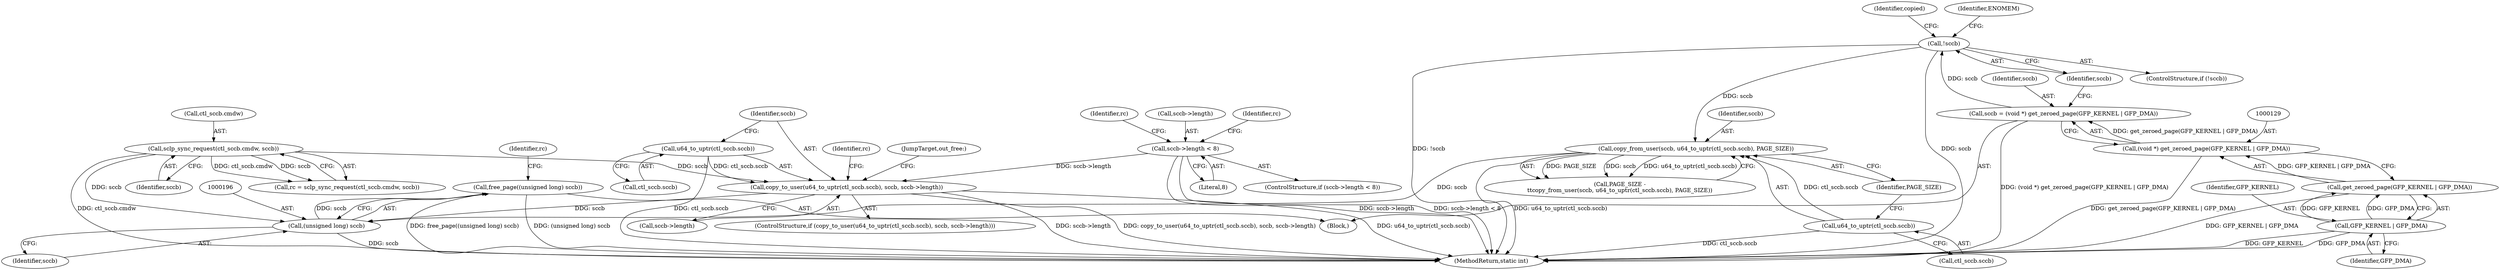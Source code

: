 digraph "0_linux_532c34b5fbf1687df63b3fcd5b2846312ac943c6@API" {
"1000194" [label="(Call,free_page((unsigned long) sccb))"];
"1000195" [label="(Call,(unsigned long) sccb)"];
"1000180" [label="(Call,copy_to_user(u64_to_uptr(ctl_sccb.sccb), sccb, sccb->length))"];
"1000181" [label="(Call,u64_to_uptr(ctl_sccb.sccb))"];
"1000171" [label="(Call,sclp_sync_request(ctl_sccb.cmdw, sccb))"];
"1000158" [label="(Call,sccb->length < 8)"];
"1000144" [label="(Call,copy_from_user(sccb, u64_to_uptr(ctl_sccb.sccb), PAGE_SIZE))"];
"1000135" [label="(Call,!sccb)"];
"1000126" [label="(Call,sccb = (void *) get_zeroed_page(GFP_KERNEL | GFP_DMA))"];
"1000128" [label="(Call,(void *) get_zeroed_page(GFP_KERNEL | GFP_DMA))"];
"1000130" [label="(Call,get_zeroed_page(GFP_KERNEL | GFP_DMA))"];
"1000131" [label="(Call,GFP_KERNEL | GFP_DMA)"];
"1000146" [label="(Call,u64_to_uptr(ctl_sccb.sccb))"];
"1000150" [label="(Identifier,PAGE_SIZE)"];
"1000171" [label="(Call,sclp_sync_request(ctl_sccb.cmdw, sccb))"];
"1000141" [label="(Identifier,copied)"];
"1000102" [label="(Block,)"];
"1000126" [label="(Call,sccb = (void *) get_zeroed_page(GFP_KERNEL | GFP_DMA))"];
"1000162" [label="(Literal,8)"];
"1000146" [label="(Call,u64_to_uptr(ctl_sccb.sccb))"];
"1000193" [label="(JumpTarget,out_free:)"];
"1000147" [label="(Call,ctl_sccb.sccb)"];
"1000165" [label="(Identifier,rc)"];
"1000197" [label="(Identifier,sccb)"];
"1000180" [label="(Call,copy_to_user(u64_to_uptr(ctl_sccb.sccb), sccb, sccb->length))"];
"1000127" [label="(Identifier,sccb)"];
"1000175" [label="(Identifier,sccb)"];
"1000195" [label="(Call,(unsigned long) sccb)"];
"1000194" [label="(Call,free_page((unsigned long) sccb))"];
"1000157" [label="(ControlStructure,if (sccb->length < 8))"];
"1000139" [label="(Identifier,ENOMEM)"];
"1000182" [label="(Call,ctl_sccb.sccb)"];
"1000159" [label="(Call,sccb->length)"];
"1000170" [label="(Identifier,rc)"];
"1000186" [label="(Call,sccb->length)"];
"1000190" [label="(Identifier,rc)"];
"1000136" [label="(Identifier,sccb)"];
"1000131" [label="(Call,GFP_KERNEL | GFP_DMA)"];
"1000132" [label="(Identifier,GFP_KERNEL)"];
"1000200" [label="(MethodReturn,static int)"];
"1000128" [label="(Call,(void *) get_zeroed_page(GFP_KERNEL | GFP_DMA))"];
"1000133" [label="(Identifier,GFP_DMA)"];
"1000158" [label="(Call,sccb->length < 8)"];
"1000179" [label="(ControlStructure,if (copy_to_user(u64_to_uptr(ctl_sccb.sccb), sccb, sccb->length)))"];
"1000199" [label="(Identifier,rc)"];
"1000134" [label="(ControlStructure,if (!sccb))"];
"1000169" [label="(Call,rc = sclp_sync_request(ctl_sccb.cmdw, sccb))"];
"1000145" [label="(Identifier,sccb)"];
"1000172" [label="(Call,ctl_sccb.cmdw)"];
"1000142" [label="(Call,PAGE_SIZE -\n\t\tcopy_from_user(sccb, u64_to_uptr(ctl_sccb.sccb), PAGE_SIZE))"];
"1000135" [label="(Call,!sccb)"];
"1000181" [label="(Call,u64_to_uptr(ctl_sccb.sccb))"];
"1000185" [label="(Identifier,sccb)"];
"1000144" [label="(Call,copy_from_user(sccb, u64_to_uptr(ctl_sccb.sccb), PAGE_SIZE))"];
"1000130" [label="(Call,get_zeroed_page(GFP_KERNEL | GFP_DMA))"];
"1000194" -> "1000102"  [label="AST: "];
"1000194" -> "1000195"  [label="CFG: "];
"1000195" -> "1000194"  [label="AST: "];
"1000199" -> "1000194"  [label="CFG: "];
"1000194" -> "1000200"  [label="DDG: free_page((unsigned long) sccb)"];
"1000194" -> "1000200"  [label="DDG: (unsigned long) sccb"];
"1000195" -> "1000194"  [label="DDG: sccb"];
"1000195" -> "1000197"  [label="CFG: "];
"1000196" -> "1000195"  [label="AST: "];
"1000197" -> "1000195"  [label="AST: "];
"1000195" -> "1000200"  [label="DDG: sccb"];
"1000180" -> "1000195"  [label="DDG: sccb"];
"1000144" -> "1000195"  [label="DDG: sccb"];
"1000171" -> "1000195"  [label="DDG: sccb"];
"1000180" -> "1000179"  [label="AST: "];
"1000180" -> "1000186"  [label="CFG: "];
"1000181" -> "1000180"  [label="AST: "];
"1000185" -> "1000180"  [label="AST: "];
"1000186" -> "1000180"  [label="AST: "];
"1000190" -> "1000180"  [label="CFG: "];
"1000193" -> "1000180"  [label="CFG: "];
"1000180" -> "1000200"  [label="DDG: u64_to_uptr(ctl_sccb.sccb)"];
"1000180" -> "1000200"  [label="DDG: sccb->length"];
"1000180" -> "1000200"  [label="DDG: copy_to_user(u64_to_uptr(ctl_sccb.sccb), sccb, sccb->length)"];
"1000181" -> "1000180"  [label="DDG: ctl_sccb.sccb"];
"1000171" -> "1000180"  [label="DDG: sccb"];
"1000158" -> "1000180"  [label="DDG: sccb->length"];
"1000181" -> "1000182"  [label="CFG: "];
"1000182" -> "1000181"  [label="AST: "];
"1000185" -> "1000181"  [label="CFG: "];
"1000181" -> "1000200"  [label="DDG: ctl_sccb.sccb"];
"1000171" -> "1000169"  [label="AST: "];
"1000171" -> "1000175"  [label="CFG: "];
"1000172" -> "1000171"  [label="AST: "];
"1000175" -> "1000171"  [label="AST: "];
"1000169" -> "1000171"  [label="CFG: "];
"1000171" -> "1000200"  [label="DDG: ctl_sccb.cmdw"];
"1000171" -> "1000169"  [label="DDG: ctl_sccb.cmdw"];
"1000171" -> "1000169"  [label="DDG: sccb"];
"1000158" -> "1000157"  [label="AST: "];
"1000158" -> "1000162"  [label="CFG: "];
"1000159" -> "1000158"  [label="AST: "];
"1000162" -> "1000158"  [label="AST: "];
"1000165" -> "1000158"  [label="CFG: "];
"1000170" -> "1000158"  [label="CFG: "];
"1000158" -> "1000200"  [label="DDG: sccb->length"];
"1000158" -> "1000200"  [label="DDG: sccb->length < 8"];
"1000144" -> "1000142"  [label="AST: "];
"1000144" -> "1000150"  [label="CFG: "];
"1000145" -> "1000144"  [label="AST: "];
"1000146" -> "1000144"  [label="AST: "];
"1000150" -> "1000144"  [label="AST: "];
"1000142" -> "1000144"  [label="CFG: "];
"1000144" -> "1000200"  [label="DDG: u64_to_uptr(ctl_sccb.sccb)"];
"1000144" -> "1000142"  [label="DDG: PAGE_SIZE"];
"1000144" -> "1000142"  [label="DDG: sccb"];
"1000144" -> "1000142"  [label="DDG: u64_to_uptr(ctl_sccb.sccb)"];
"1000135" -> "1000144"  [label="DDG: sccb"];
"1000146" -> "1000144"  [label="DDG: ctl_sccb.sccb"];
"1000135" -> "1000134"  [label="AST: "];
"1000135" -> "1000136"  [label="CFG: "];
"1000136" -> "1000135"  [label="AST: "];
"1000139" -> "1000135"  [label="CFG: "];
"1000141" -> "1000135"  [label="CFG: "];
"1000135" -> "1000200"  [label="DDG: !sccb"];
"1000135" -> "1000200"  [label="DDG: sccb"];
"1000126" -> "1000135"  [label="DDG: sccb"];
"1000126" -> "1000102"  [label="AST: "];
"1000126" -> "1000128"  [label="CFG: "];
"1000127" -> "1000126"  [label="AST: "];
"1000128" -> "1000126"  [label="AST: "];
"1000136" -> "1000126"  [label="CFG: "];
"1000126" -> "1000200"  [label="DDG: (void *) get_zeroed_page(GFP_KERNEL | GFP_DMA)"];
"1000128" -> "1000126"  [label="DDG: get_zeroed_page(GFP_KERNEL | GFP_DMA)"];
"1000128" -> "1000130"  [label="CFG: "];
"1000129" -> "1000128"  [label="AST: "];
"1000130" -> "1000128"  [label="AST: "];
"1000128" -> "1000200"  [label="DDG: get_zeroed_page(GFP_KERNEL | GFP_DMA)"];
"1000130" -> "1000128"  [label="DDG: GFP_KERNEL | GFP_DMA"];
"1000130" -> "1000131"  [label="CFG: "];
"1000131" -> "1000130"  [label="AST: "];
"1000130" -> "1000200"  [label="DDG: GFP_KERNEL | GFP_DMA"];
"1000131" -> "1000130"  [label="DDG: GFP_KERNEL"];
"1000131" -> "1000130"  [label="DDG: GFP_DMA"];
"1000131" -> "1000133"  [label="CFG: "];
"1000132" -> "1000131"  [label="AST: "];
"1000133" -> "1000131"  [label="AST: "];
"1000131" -> "1000200"  [label="DDG: GFP_KERNEL"];
"1000131" -> "1000200"  [label="DDG: GFP_DMA"];
"1000146" -> "1000147"  [label="CFG: "];
"1000147" -> "1000146"  [label="AST: "];
"1000150" -> "1000146"  [label="CFG: "];
"1000146" -> "1000200"  [label="DDG: ctl_sccb.sccb"];
}
